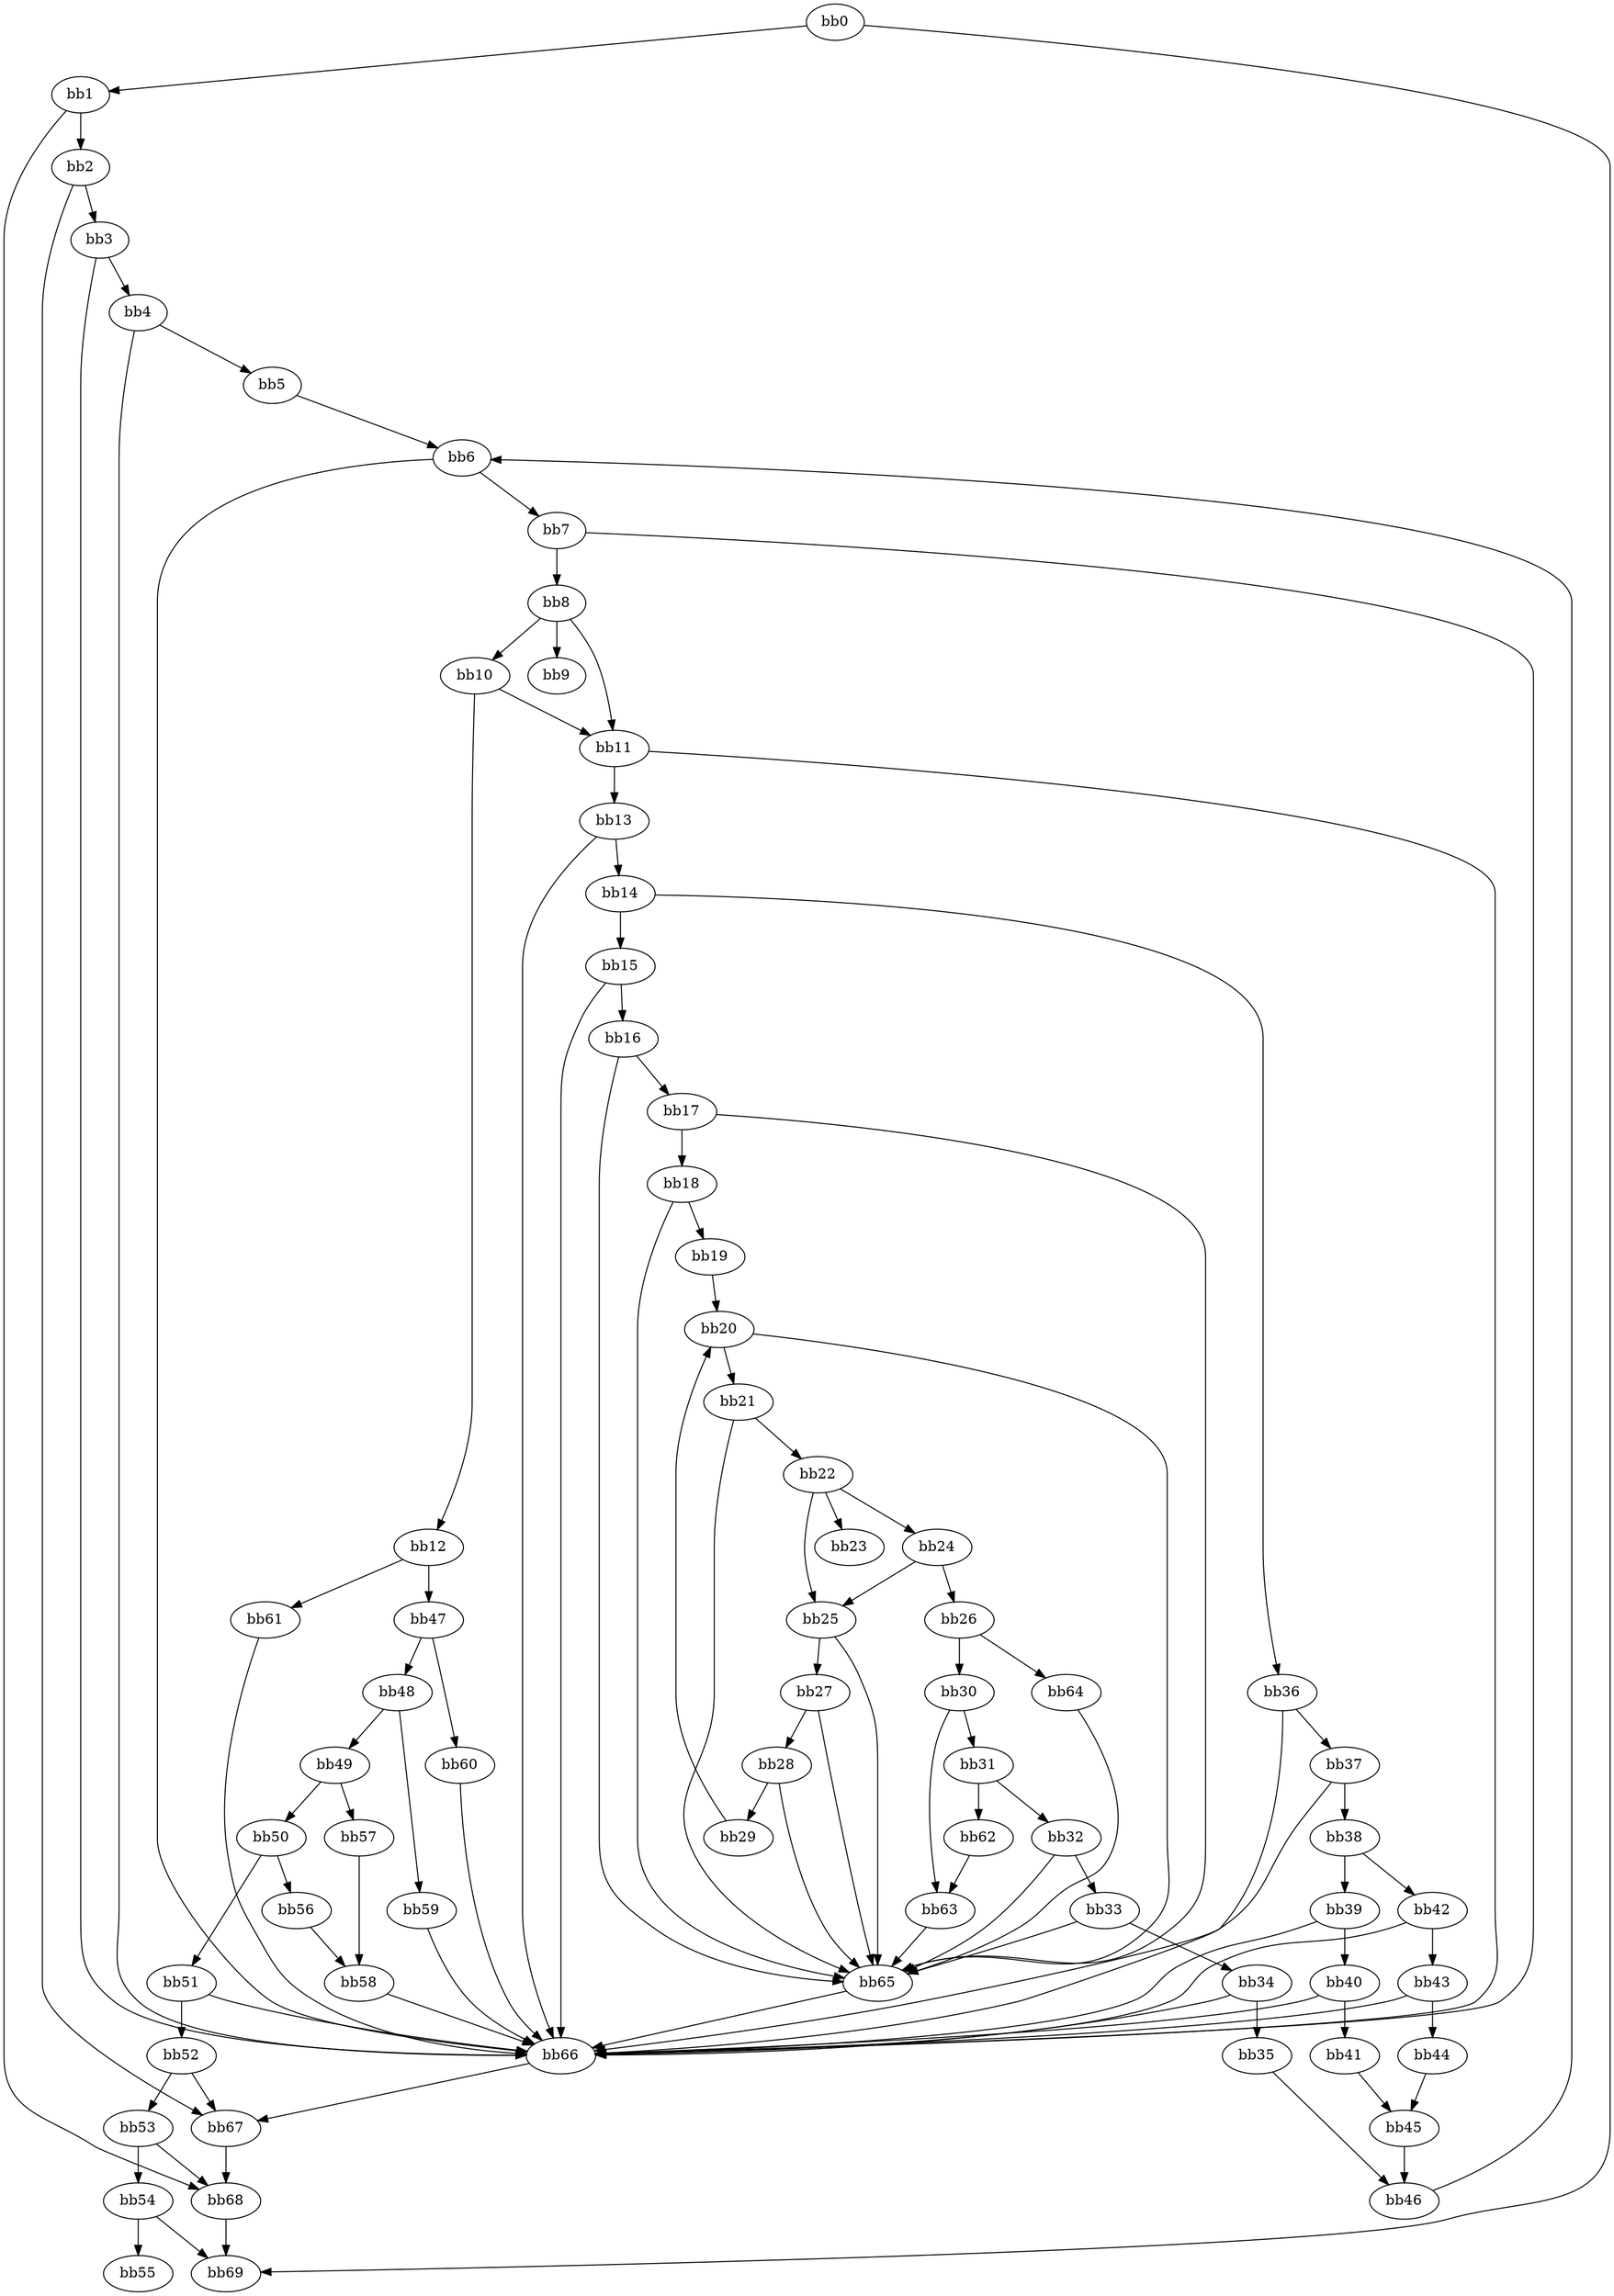 digraph {
    0 [ label = "bb0\l" ]
    1 [ label = "bb1\l" ]
    2 [ label = "bb2\l" ]
    3 [ label = "bb3\l" ]
    4 [ label = "bb4\l" ]
    5 [ label = "bb5\l" ]
    6 [ label = "bb6\l" ]
    7 [ label = "bb7\l" ]
    8 [ label = "bb8\l" ]
    9 [ label = "bb9\l" ]
    10 [ label = "bb10\l" ]
    11 [ label = "bb11\l" ]
    12 [ label = "bb12\l" ]
    13 [ label = "bb13\l" ]
    14 [ label = "bb14\l" ]
    15 [ label = "bb15\l" ]
    16 [ label = "bb16\l" ]
    17 [ label = "bb17\l" ]
    18 [ label = "bb18\l" ]
    19 [ label = "bb19\l" ]
    20 [ label = "bb20\l" ]
    21 [ label = "bb21\l" ]
    22 [ label = "bb22\l" ]
    23 [ label = "bb23\l" ]
    24 [ label = "bb24\l" ]
    25 [ label = "bb25\l" ]
    26 [ label = "bb26\l" ]
    27 [ label = "bb27\l" ]
    28 [ label = "bb28\l" ]
    29 [ label = "bb29\l" ]
    30 [ label = "bb30\l" ]
    31 [ label = "bb31\l" ]
    32 [ label = "bb32\l" ]
    33 [ label = "bb33\l" ]
    34 [ label = "bb34\l" ]
    35 [ label = "bb35\l" ]
    36 [ label = "bb36\l" ]
    37 [ label = "bb37\l" ]
    38 [ label = "bb38\l" ]
    39 [ label = "bb39\l" ]
    40 [ label = "bb40\l" ]
    41 [ label = "bb41\l" ]
    42 [ label = "bb42\l" ]
    43 [ label = "bb43\l" ]
    44 [ label = "bb44\l" ]
    45 [ label = "bb45\l" ]
    46 [ label = "bb46\l" ]
    47 [ label = "bb47\l" ]
    48 [ label = "bb48\l" ]
    49 [ label = "bb49\l" ]
    50 [ label = "bb50\l" ]
    51 [ label = "bb51\l" ]
    52 [ label = "bb52\l" ]
    53 [ label = "bb53\l" ]
    54 [ label = "bb54\l" ]
    55 [ label = "bb55\l" ]
    56 [ label = "bb56\l" ]
    57 [ label = "bb57\l" ]
    58 [ label = "bb58\l" ]
    59 [ label = "bb59\l" ]
    60 [ label = "bb60\l" ]
    61 [ label = "bb61\l" ]
    62 [ label = "bb62\l" ]
    63 [ label = "bb63\l" ]
    64 [ label = "bb64\l" ]
    65 [ label = "bb65\l" ]
    66 [ label = "bb66\l" ]
    67 [ label = "bb67\l" ]
    68 [ label = "bb68\l" ]
    69 [ label = "bb69\l" ]
    0 -> 1 [ ]
    0 -> 69 [ ]
    1 -> 2 [ ]
    1 -> 68 [ ]
    2 -> 3 [ ]
    2 -> 67 [ ]
    3 -> 4 [ ]
    3 -> 66 [ ]
    4 -> 5 [ ]
    4 -> 66 [ ]
    5 -> 6 [ ]
    6 -> 7 [ ]
    6 -> 66 [ ]
    7 -> 8 [ ]
    7 -> 66 [ ]
    8 -> 9 [ ]
    8 -> 10 [ ]
    8 -> 11 [ ]
    10 -> 11 [ ]
    10 -> 12 [ ]
    11 -> 13 [ ]
    11 -> 66 [ ]
    12 -> 47 [ ]
    12 -> 61 [ ]
    13 -> 14 [ ]
    13 -> 66 [ ]
    14 -> 15 [ ]
    14 -> 36 [ ]
    15 -> 16 [ ]
    15 -> 66 [ ]
    16 -> 17 [ ]
    16 -> 65 [ ]
    17 -> 18 [ ]
    17 -> 65 [ ]
    18 -> 19 [ ]
    18 -> 65 [ ]
    19 -> 20 [ ]
    20 -> 21 [ ]
    20 -> 65 [ ]
    21 -> 22 [ ]
    21 -> 65 [ ]
    22 -> 23 [ ]
    22 -> 24 [ ]
    22 -> 25 [ ]
    24 -> 25 [ ]
    24 -> 26 [ ]
    25 -> 27 [ ]
    25 -> 65 [ ]
    26 -> 30 [ ]
    26 -> 64 [ ]
    27 -> 28 [ ]
    27 -> 65 [ ]
    28 -> 29 [ ]
    28 -> 65 [ ]
    29 -> 20 [ ]
    30 -> 31 [ ]
    30 -> 63 [ ]
    31 -> 32 [ ]
    31 -> 62 [ ]
    32 -> 33 [ ]
    32 -> 65 [ ]
    33 -> 34 [ ]
    33 -> 65 [ ]
    34 -> 35 [ ]
    34 -> 66 [ ]
    35 -> 46 [ ]
    36 -> 37 [ ]
    36 -> 66 [ ]
    37 -> 38 [ ]
    37 -> 66 [ ]
    38 -> 39 [ ]
    38 -> 42 [ ]
    39 -> 40 [ ]
    39 -> 66 [ ]
    40 -> 41 [ ]
    40 -> 66 [ ]
    41 -> 45 [ ]
    42 -> 43 [ ]
    42 -> 66 [ ]
    43 -> 44 [ ]
    43 -> 66 [ ]
    44 -> 45 [ ]
    45 -> 46 [ ]
    46 -> 6 [ ]
    47 -> 48 [ ]
    47 -> 60 [ ]
    48 -> 49 [ ]
    48 -> 59 [ ]
    49 -> 50 [ ]
    49 -> 57 [ ]
    50 -> 51 [ ]
    50 -> 56 [ ]
    51 -> 52 [ ]
    51 -> 66 [ ]
    52 -> 53 [ ]
    52 -> 67 [ ]
    53 -> 54 [ ]
    53 -> 68 [ ]
    54 -> 55 [ ]
    54 -> 69 [ ]
    56 -> 58 [ ]
    57 -> 58 [ ]
    58 -> 66 [ ]
    59 -> 66 [ ]
    60 -> 66 [ ]
    61 -> 66 [ ]
    62 -> 63 [ ]
    63 -> 65 [ ]
    64 -> 65 [ ]
    65 -> 66 [ ]
    66 -> 67 [ ]
    67 -> 68 [ ]
    68 -> 69 [ ]
}

